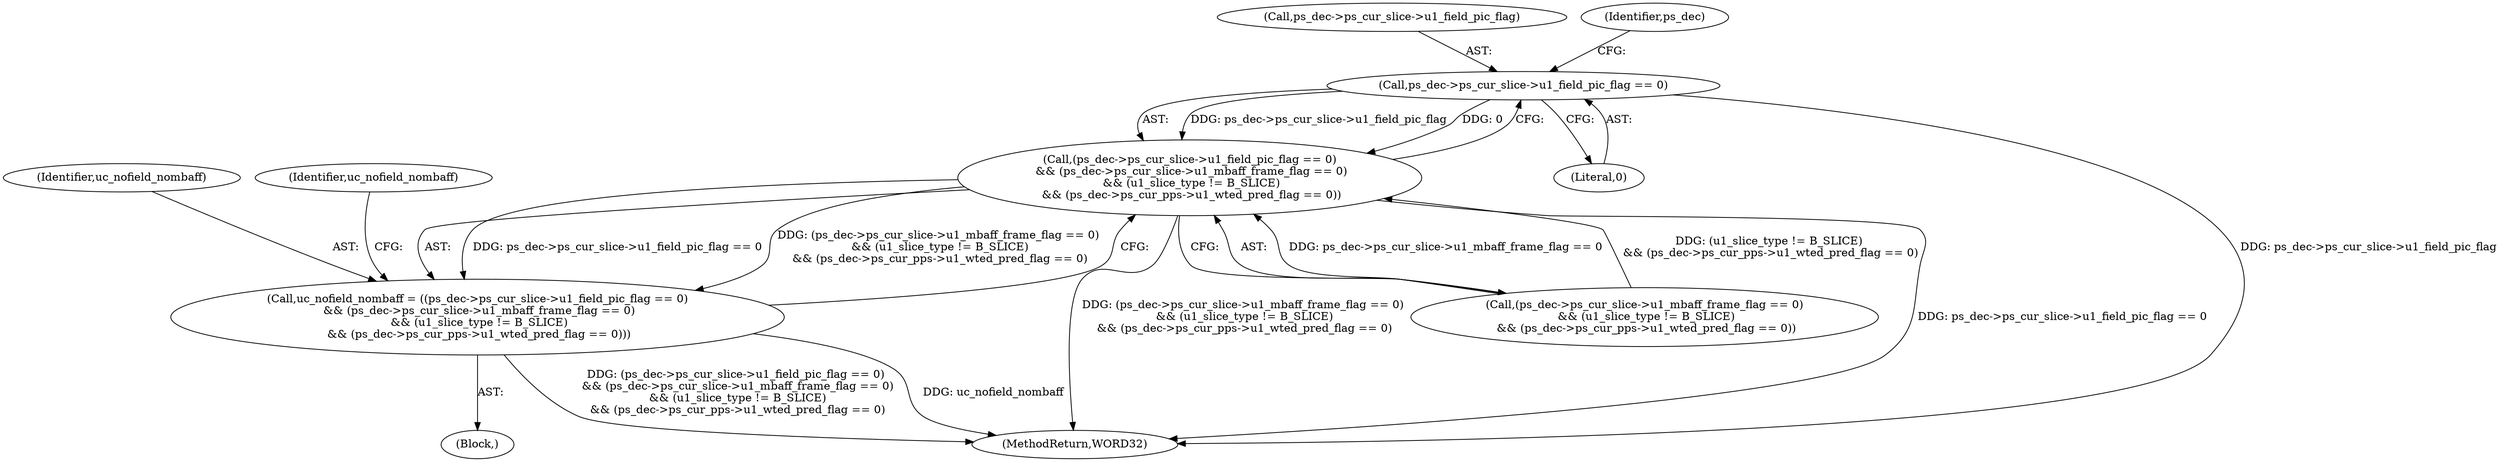 digraph "0_Android_494561291a503840f385fbcd11d9bc5f4dc502b8_2@pointer" {
"1001779" [label="(Call,ps_dec->ps_cur_slice->u1_field_pic_flag == 0)"];
"1001778" [label="(Call,(ps_dec->ps_cur_slice->u1_field_pic_flag == 0)\n && (ps_dec->ps_cur_slice->u1_mbaff_frame_flag == 0)\n && (u1_slice_type != B_SLICE)\n && (ps_dec->ps_cur_pps->u1_wted_pred_flag == 0))"];
"1001776" [label="(Call,uc_nofield_nombaff = ((ps_dec->ps_cur_slice->u1_field_pic_flag == 0)\n && (ps_dec->ps_cur_slice->u1_mbaff_frame_flag == 0)\n && (u1_slice_type != B_SLICE)\n && (ps_dec->ps_cur_pps->u1_wted_pred_flag == 0)))"];
"1001777" [label="(Identifier,uc_nofield_nombaff)"];
"1001806" [label="(Identifier,uc_nofield_nombaff)"];
"1001786" [label="(Call,(ps_dec->ps_cur_slice->u1_mbaff_frame_flag == 0)\n && (u1_slice_type != B_SLICE)\n && (ps_dec->ps_cur_pps->u1_wted_pred_flag == 0))"];
"1001779" [label="(Call,ps_dec->ps_cur_slice->u1_field_pic_flag == 0)"];
"1001780" [label="(Call,ps_dec->ps_cur_slice->u1_field_pic_flag)"];
"1001785" [label="(Literal,0)"];
"1001774" [label="(Block,)"];
"1001778" [label="(Call,(ps_dec->ps_cur_slice->u1_field_pic_flag == 0)\n && (ps_dec->ps_cur_slice->u1_mbaff_frame_flag == 0)\n && (u1_slice_type != B_SLICE)\n && (ps_dec->ps_cur_pps->u1_wted_pred_flag == 0))"];
"1001776" [label="(Call,uc_nofield_nombaff = ((ps_dec->ps_cur_slice->u1_field_pic_flag == 0)\n && (ps_dec->ps_cur_slice->u1_mbaff_frame_flag == 0)\n && (u1_slice_type != B_SLICE)\n && (ps_dec->ps_cur_pps->u1_wted_pred_flag == 0)))"];
"1001790" [label="(Identifier,ps_dec)"];
"1002619" [label="(MethodReturn,WORD32)"];
"1001779" -> "1001778"  [label="AST: "];
"1001779" -> "1001785"  [label="CFG: "];
"1001780" -> "1001779"  [label="AST: "];
"1001785" -> "1001779"  [label="AST: "];
"1001790" -> "1001779"  [label="CFG: "];
"1001778" -> "1001779"  [label="CFG: "];
"1001779" -> "1002619"  [label="DDG: ps_dec->ps_cur_slice->u1_field_pic_flag"];
"1001779" -> "1001778"  [label="DDG: ps_dec->ps_cur_slice->u1_field_pic_flag"];
"1001779" -> "1001778"  [label="DDG: 0"];
"1001778" -> "1001776"  [label="AST: "];
"1001778" -> "1001786"  [label="CFG: "];
"1001786" -> "1001778"  [label="AST: "];
"1001776" -> "1001778"  [label="CFG: "];
"1001778" -> "1002619"  [label="DDG: (ps_dec->ps_cur_slice->u1_mbaff_frame_flag == 0)\n && (u1_slice_type != B_SLICE)\n && (ps_dec->ps_cur_pps->u1_wted_pred_flag == 0)"];
"1001778" -> "1002619"  [label="DDG: ps_dec->ps_cur_slice->u1_field_pic_flag == 0"];
"1001778" -> "1001776"  [label="DDG: ps_dec->ps_cur_slice->u1_field_pic_flag == 0"];
"1001778" -> "1001776"  [label="DDG: (ps_dec->ps_cur_slice->u1_mbaff_frame_flag == 0)\n && (u1_slice_type != B_SLICE)\n && (ps_dec->ps_cur_pps->u1_wted_pred_flag == 0)"];
"1001786" -> "1001778"  [label="DDG: ps_dec->ps_cur_slice->u1_mbaff_frame_flag == 0"];
"1001786" -> "1001778"  [label="DDG: (u1_slice_type != B_SLICE)\n && (ps_dec->ps_cur_pps->u1_wted_pred_flag == 0)"];
"1001776" -> "1001774"  [label="AST: "];
"1001777" -> "1001776"  [label="AST: "];
"1001806" -> "1001776"  [label="CFG: "];
"1001776" -> "1002619"  [label="DDG: (ps_dec->ps_cur_slice->u1_field_pic_flag == 0)\n && (ps_dec->ps_cur_slice->u1_mbaff_frame_flag == 0)\n && (u1_slice_type != B_SLICE)\n && (ps_dec->ps_cur_pps->u1_wted_pred_flag == 0)"];
"1001776" -> "1002619"  [label="DDG: uc_nofield_nombaff"];
}
